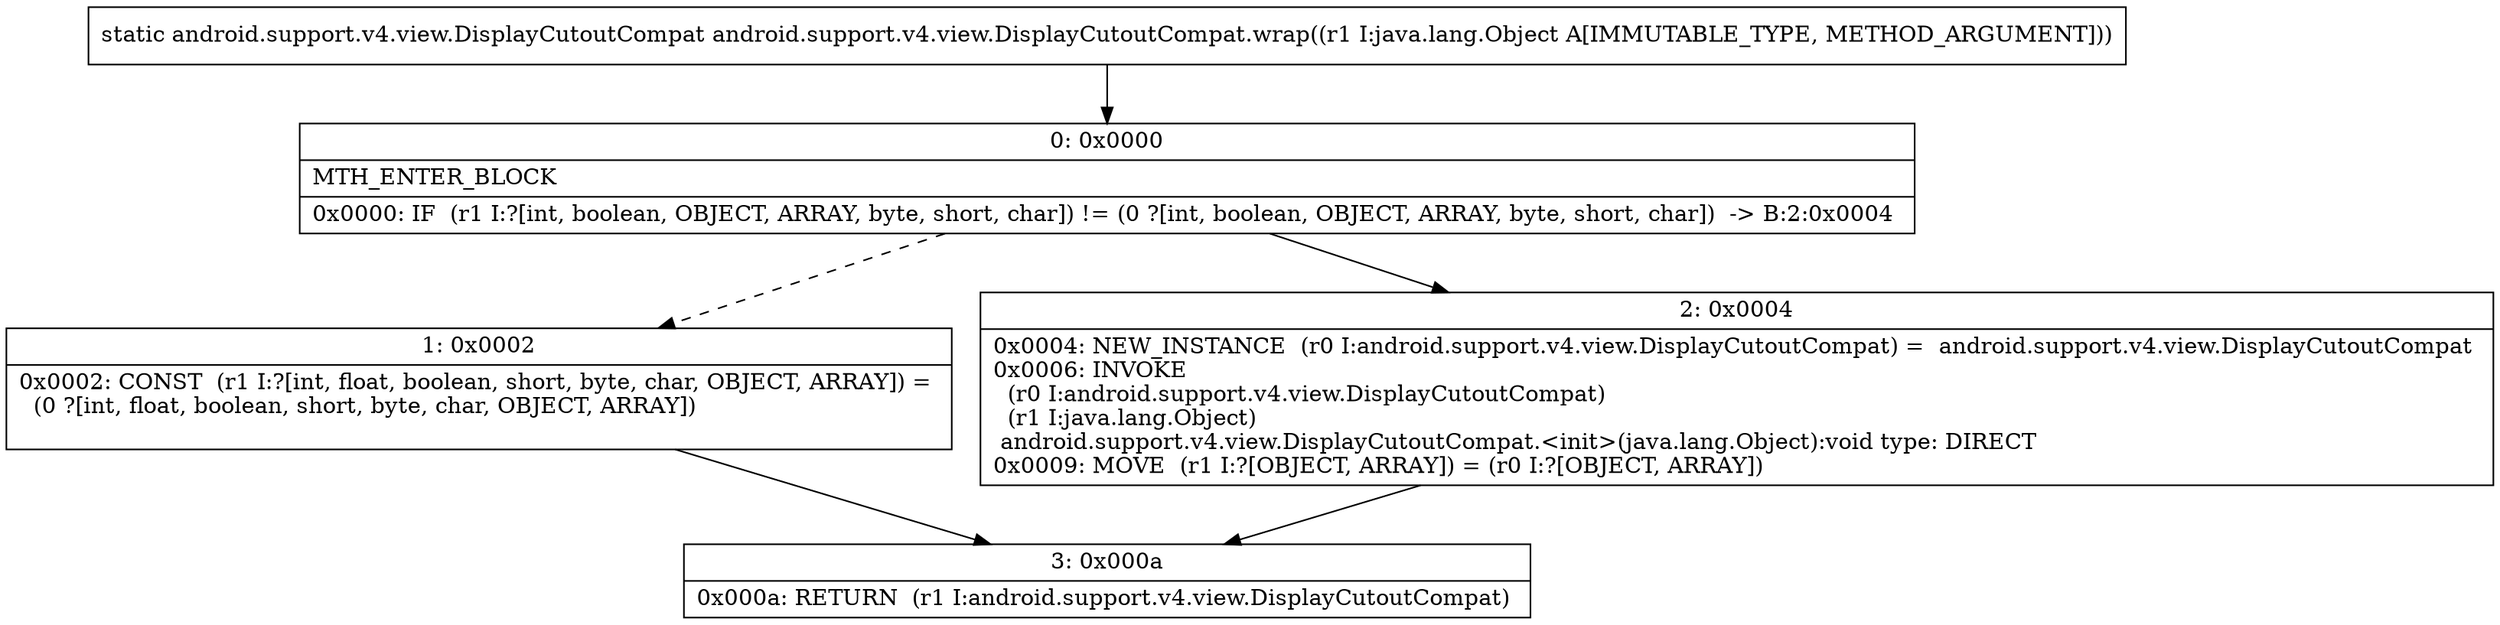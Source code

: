 digraph "CFG forandroid.support.v4.view.DisplayCutoutCompat.wrap(Ljava\/lang\/Object;)Landroid\/support\/v4\/view\/DisplayCutoutCompat;" {
Node_0 [shape=record,label="{0\:\ 0x0000|MTH_ENTER_BLOCK\l|0x0000: IF  (r1 I:?[int, boolean, OBJECT, ARRAY, byte, short, char]) != (0 ?[int, boolean, OBJECT, ARRAY, byte, short, char])  \-\> B:2:0x0004 \l}"];
Node_1 [shape=record,label="{1\:\ 0x0002|0x0002: CONST  (r1 I:?[int, float, boolean, short, byte, char, OBJECT, ARRAY]) = \l  (0 ?[int, float, boolean, short, byte, char, OBJECT, ARRAY])\l \l}"];
Node_2 [shape=record,label="{2\:\ 0x0004|0x0004: NEW_INSTANCE  (r0 I:android.support.v4.view.DisplayCutoutCompat) =  android.support.v4.view.DisplayCutoutCompat \l0x0006: INVOKE  \l  (r0 I:android.support.v4.view.DisplayCutoutCompat)\l  (r1 I:java.lang.Object)\l android.support.v4.view.DisplayCutoutCompat.\<init\>(java.lang.Object):void type: DIRECT \l0x0009: MOVE  (r1 I:?[OBJECT, ARRAY]) = (r0 I:?[OBJECT, ARRAY]) \l}"];
Node_3 [shape=record,label="{3\:\ 0x000a|0x000a: RETURN  (r1 I:android.support.v4.view.DisplayCutoutCompat) \l}"];
MethodNode[shape=record,label="{static android.support.v4.view.DisplayCutoutCompat android.support.v4.view.DisplayCutoutCompat.wrap((r1 I:java.lang.Object A[IMMUTABLE_TYPE, METHOD_ARGUMENT])) }"];
MethodNode -> Node_0;
Node_0 -> Node_1[style=dashed];
Node_0 -> Node_2;
Node_1 -> Node_3;
Node_2 -> Node_3;
}

